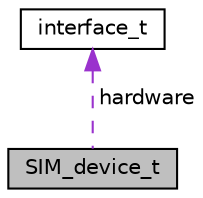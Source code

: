 digraph "SIM_device_t"
{
 // LATEX_PDF_SIZE
  edge [fontname="Helvetica",fontsize="10",labelfontname="Helvetica",labelfontsize="10"];
  node [fontname="Helvetica",fontsize="10",shape=record];
  Node1 [label="SIM_device_t",height=0.2,width=0.4,color="black", fillcolor="grey75", style="filled", fontcolor="black",tooltip=" "];
  Node2 -> Node1 [dir="back",color="darkorchid3",fontsize="10",style="dashed",label=" hardware" ,fontname="Helvetica"];
  Node2 [label="interface_t",height=0.2,width=0.4,color="black", fillcolor="white", style="filled",URL="$structinterface__t.html",tooltip=" "];
}
